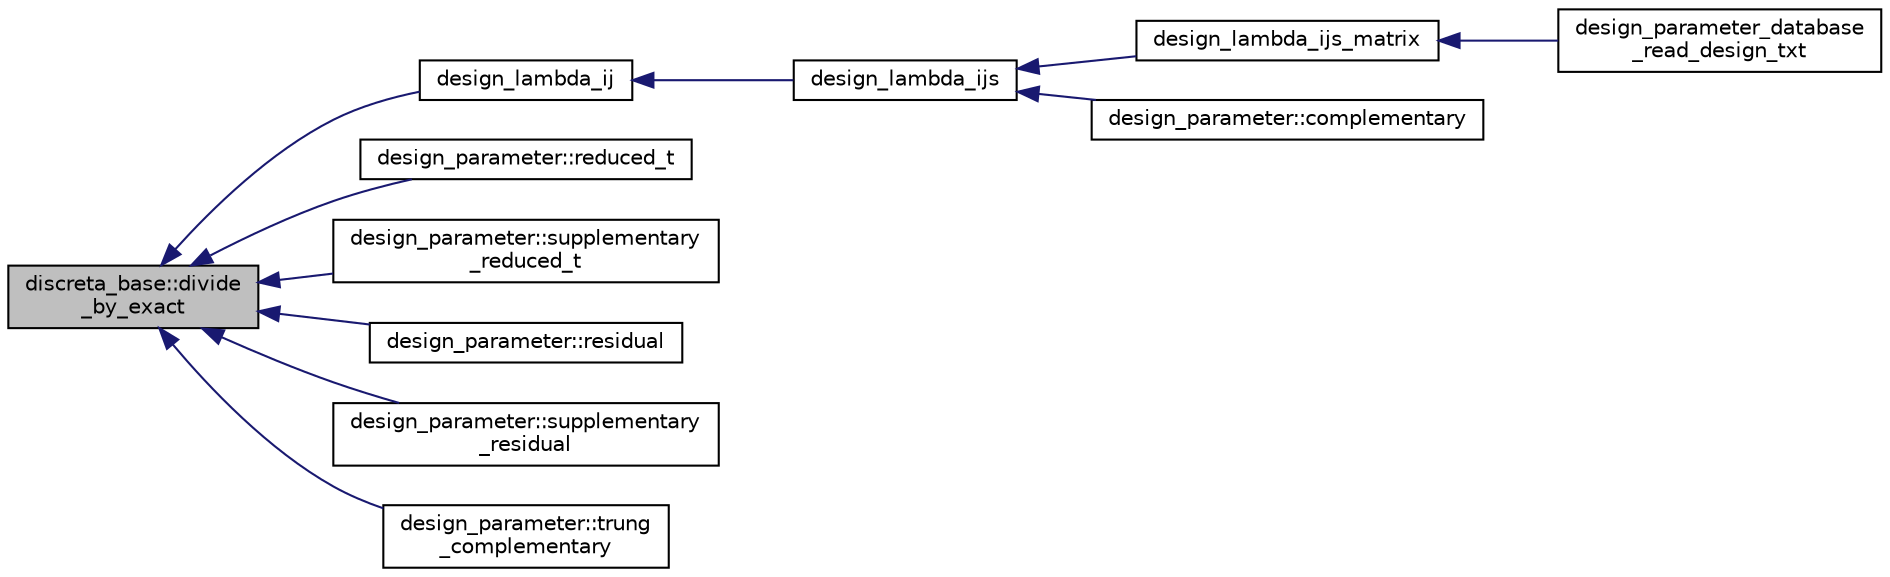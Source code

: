 digraph "discreta_base::divide_by_exact"
{
  edge [fontname="Helvetica",fontsize="10",labelfontname="Helvetica",labelfontsize="10"];
  node [fontname="Helvetica",fontsize="10",shape=record];
  rankdir="LR";
  Node11924 [label="discreta_base::divide\l_by_exact",height=0.2,width=0.4,color="black", fillcolor="grey75", style="filled", fontcolor="black"];
  Node11924 -> Node11925 [dir="back",color="midnightblue",fontsize="10",style="solid",fontname="Helvetica"];
  Node11925 [label="design_lambda_ij",height=0.2,width=0.4,color="black", fillcolor="white", style="filled",URL="$d9/d60/discreta_8h.html#a26d7065876dd8456e46e4bbb77a97650"];
  Node11925 -> Node11926 [dir="back",color="midnightblue",fontsize="10",style="solid",fontname="Helvetica"];
  Node11926 [label="design_lambda_ijs",height=0.2,width=0.4,color="black", fillcolor="white", style="filled",URL="$d9/d60/discreta_8h.html#a89f8e89e9ddb69c6871c43b5253363f2"];
  Node11926 -> Node11927 [dir="back",color="midnightblue",fontsize="10",style="solid",fontname="Helvetica"];
  Node11927 [label="design_lambda_ijs_matrix",height=0.2,width=0.4,color="black", fillcolor="white", style="filled",URL="$d9/d60/discreta_8h.html#a77a457666b8a4a24f1208d257a53f3fb"];
  Node11927 -> Node11928 [dir="back",color="midnightblue",fontsize="10",style="solid",fontname="Helvetica"];
  Node11928 [label="design_parameter_database\l_read_design_txt",height=0.2,width=0.4,color="black", fillcolor="white", style="filled",URL="$d9/d60/discreta_8h.html#ac12f39c2d57b543c801c36d26f237ac7"];
  Node11926 -> Node11929 [dir="back",color="midnightblue",fontsize="10",style="solid",fontname="Helvetica"];
  Node11929 [label="design_parameter::complementary",height=0.2,width=0.4,color="black", fillcolor="white", style="filled",URL="$da/d94/classdesign__parameter.html#a9025f18483dfe3f57eecfc6a603b7df1"];
  Node11924 -> Node11930 [dir="back",color="midnightblue",fontsize="10",style="solid",fontname="Helvetica"];
  Node11930 [label="design_parameter::reduced_t",height=0.2,width=0.4,color="black", fillcolor="white", style="filled",URL="$da/d94/classdesign__parameter.html#a5915575234fd91b3419a36c40f0bc374"];
  Node11924 -> Node11931 [dir="back",color="midnightblue",fontsize="10",style="solid",fontname="Helvetica"];
  Node11931 [label="design_parameter::supplementary\l_reduced_t",height=0.2,width=0.4,color="black", fillcolor="white", style="filled",URL="$da/d94/classdesign__parameter.html#ace491a14da6337d02eb91fd090c72345"];
  Node11924 -> Node11932 [dir="back",color="midnightblue",fontsize="10",style="solid",fontname="Helvetica"];
  Node11932 [label="design_parameter::residual",height=0.2,width=0.4,color="black", fillcolor="white", style="filled",URL="$da/d94/classdesign__parameter.html#a927b3017b92919197fa53d9888409411"];
  Node11924 -> Node11933 [dir="back",color="midnightblue",fontsize="10",style="solid",fontname="Helvetica"];
  Node11933 [label="design_parameter::supplementary\l_residual",height=0.2,width=0.4,color="black", fillcolor="white", style="filled",URL="$da/d94/classdesign__parameter.html#a5bbeb7775c2bd761d50a7b32044d6963"];
  Node11924 -> Node11934 [dir="back",color="midnightblue",fontsize="10",style="solid",fontname="Helvetica"];
  Node11934 [label="design_parameter::trung\l_complementary",height=0.2,width=0.4,color="black", fillcolor="white", style="filled",URL="$da/d94/classdesign__parameter.html#a2de27fa4f3a609b37620207144807175"];
}
